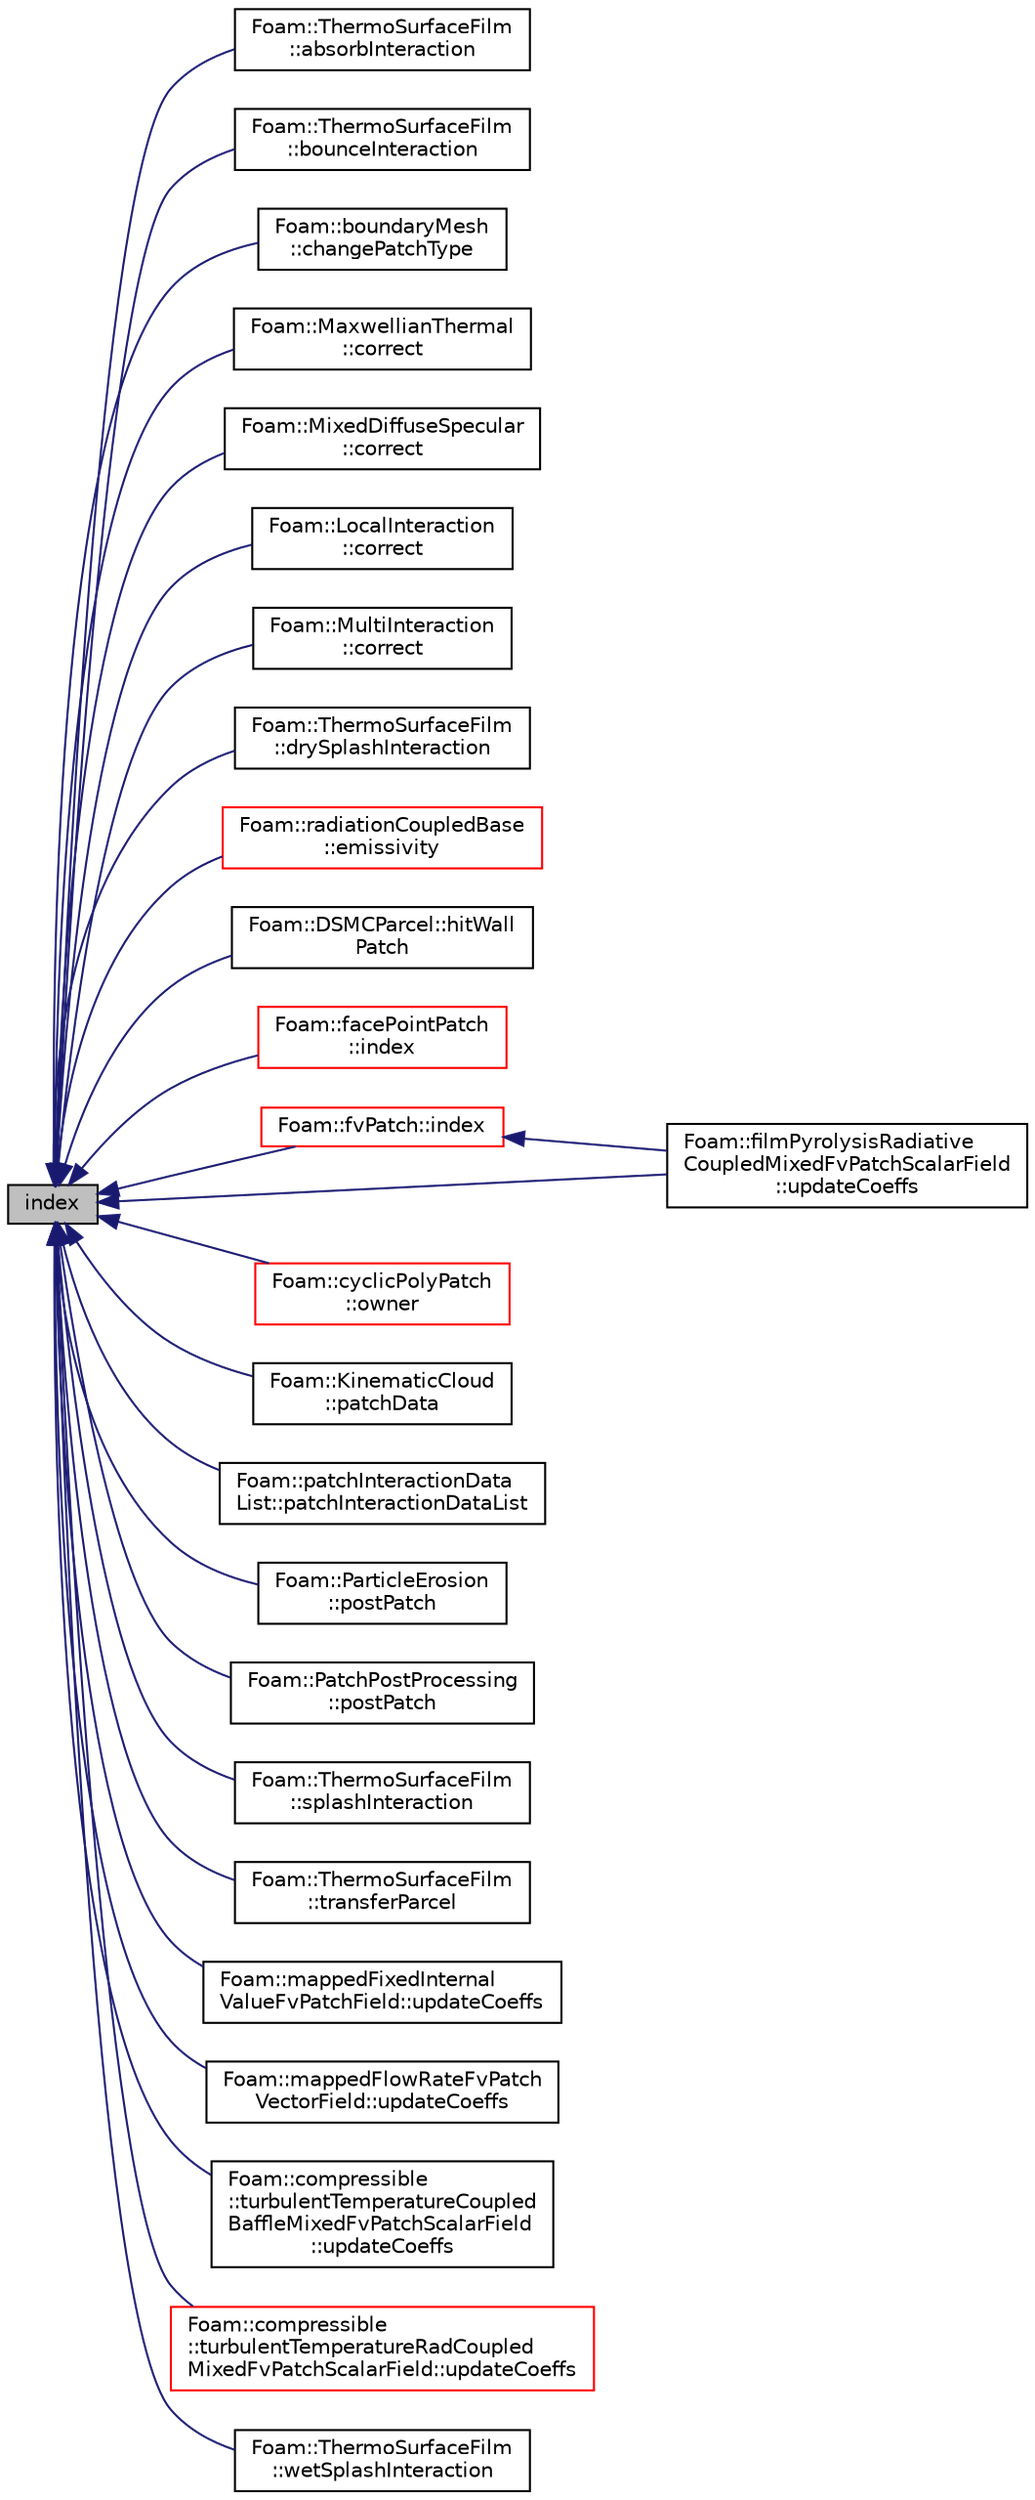 digraph "index"
{
  bgcolor="transparent";
  edge [fontname="Helvetica",fontsize="10",labelfontname="Helvetica",labelfontsize="10"];
  node [fontname="Helvetica",fontsize="10",shape=record];
  rankdir="LR";
  Node1 [label="index",height=0.2,width=0.4,color="black", fillcolor="grey75", style="filled", fontcolor="black"];
  Node1 -> Node2 [dir="back",color="midnightblue",fontsize="10",style="solid",fontname="Helvetica"];
  Node2 [label="Foam::ThermoSurfaceFilm\l::absorbInteraction",height=0.2,width=0.4,color="black",URL="$a02599.html#a5dd5643f32acb6c37d04d4a46455bd60",tooltip="Absorb parcel into film. "];
  Node1 -> Node3 [dir="back",color="midnightblue",fontsize="10",style="solid",fontname="Helvetica"];
  Node3 [label="Foam::ThermoSurfaceFilm\l::bounceInteraction",height=0.2,width=0.4,color="black",URL="$a02599.html#aec43035201681468b7add82dbdfa744b",tooltip="Bounce parcel (flip parcel normal velocity) "];
  Node1 -> Node4 [dir="back",color="midnightblue",fontsize="10",style="solid",fontname="Helvetica"];
  Node4 [label="Foam::boundaryMesh\l::changePatchType",height=0.2,width=0.4,color="black",URL="$a00151.html#ae598cc11969a83a0ecf2be3e967948dd",tooltip="Change patch. "];
  Node1 -> Node5 [dir="back",color="midnightblue",fontsize="10",style="solid",fontname="Helvetica"];
  Node5 [label="Foam::MaxwellianThermal\l::correct",height=0.2,width=0.4,color="black",URL="$a01451.html#a881dca43d304d4d744b6e48dac4439b1",tooltip="Apply wall correction. "];
  Node1 -> Node6 [dir="back",color="midnightblue",fontsize="10",style="solid",fontname="Helvetica"];
  Node6 [label="Foam::MixedDiffuseSpecular\l::correct",height=0.2,width=0.4,color="black",URL="$a01510.html#a881dca43d304d4d744b6e48dac4439b1",tooltip="Apply wall correction. "];
  Node1 -> Node7 [dir="back",color="midnightblue",fontsize="10",style="solid",fontname="Helvetica"];
  Node7 [label="Foam::LocalInteraction\l::correct",height=0.2,width=0.4,color="black",URL="$a01375.html#aa1b559cf24cdec3d37b45e290079352d",tooltip="Apply velocity correction. "];
  Node1 -> Node8 [dir="back",color="midnightblue",fontsize="10",style="solid",fontname="Helvetica"];
  Node8 [label="Foam::MultiInteraction\l::correct",height=0.2,width=0.4,color="black",URL="$a01544.html#aa1b559cf24cdec3d37b45e290079352d",tooltip="Apply velocity correction. "];
  Node1 -> Node9 [dir="back",color="midnightblue",fontsize="10",style="solid",fontname="Helvetica"];
  Node9 [label="Foam::ThermoSurfaceFilm\l::drySplashInteraction",height=0.2,width=0.4,color="black",URL="$a02599.html#ad2f91fc11f5d03f2d85655bc69bdb8b8",tooltip="Parcel interaction with dry surface. "];
  Node1 -> Node10 [dir="back",color="midnightblue",fontsize="10",style="solid",fontname="Helvetica"];
  Node10 [label="Foam::radiationCoupledBase\l::emissivity",height=0.2,width=0.4,color="red",URL="$a02058.html#a961b12b81e3a70d9195761a70e57907d",tooltip="Calculate corresponding emissivity field. "];
  Node1 -> Node11 [dir="back",color="midnightblue",fontsize="10",style="solid",fontname="Helvetica"];
  Node11 [label="Foam::DSMCParcel::hitWall\lPatch",height=0.2,width=0.4,color="black",URL="$a00586.html#a2f016956a18640904586b7df825867c8",tooltip="Overridable function to handle the particle hitting a wallPatch. "];
  Node1 -> Node12 [dir="back",color="midnightblue",fontsize="10",style="solid",fontname="Helvetica"];
  Node12 [label="Foam::facePointPatch\l::index",height=0.2,width=0.4,color="red",URL="$a00730.html#a460a6a24246524e2b863c6b97756a0cb",tooltip="Return the index of this patch in the pointBoundaryMesh. "];
  Node1 -> Node13 [dir="back",color="midnightblue",fontsize="10",style="solid",fontname="Helvetica"];
  Node13 [label="Foam::fvPatch::index",height=0.2,width=0.4,color="red",URL="$a00885.html#a7d1e8acadb27bd2b4e61457d47b71b6f",tooltip="Return the index of this patch in the fvBoundaryMesh. "];
  Node13 -> Node14 [dir="back",color="midnightblue",fontsize="10",style="solid",fontname="Helvetica"];
  Node14 [label="Foam::filmPyrolysisRadiative\lCoupledMixedFvPatchScalarField\l::updateCoeffs",height=0.2,width=0.4,color="black",URL="$a00784.html#a7e24eafac629d3733181cd942d4c902f",tooltip="Update the coefficients associated with the patch field. "];
  Node1 -> Node15 [dir="back",color="midnightblue",fontsize="10",style="solid",fontname="Helvetica"];
  Node15 [label="Foam::cyclicPolyPatch\l::owner",height=0.2,width=0.4,color="red",URL="$a00484.html#ae2fb0867c083f040d00c1b69a4f59b0f",tooltip="Does this side own the patch ? "];
  Node1 -> Node16 [dir="back",color="midnightblue",fontsize="10",style="solid",fontname="Helvetica"];
  Node16 [label="Foam::KinematicCloud\l::patchData",height=0.2,width=0.4,color="black",URL="$a01231.html#a0c664da22844eec71d883eb499f5f1b9",tooltip="Calculate the patch normal and velocity to interact with,. "];
  Node1 -> Node17 [dir="back",color="midnightblue",fontsize="10",style="solid",fontname="Helvetica"];
  Node17 [label="Foam::patchInteractionData\lList::patchInteractionDataList",height=0.2,width=0.4,color="black",URL="$a01806.html#a6ceb0b9c160f0dffd9ce6257b8521a8f",tooltip="Construct from Istream. "];
  Node1 -> Node18 [dir="back",color="midnightblue",fontsize="10",style="solid",fontname="Helvetica"];
  Node18 [label="Foam::ParticleErosion\l::postPatch",height=0.2,width=0.4,color="black",URL="$a01776.html#a77147582d9be96def68967af52d9784b",tooltip="Post-patch hook. "];
  Node1 -> Node19 [dir="back",color="midnightblue",fontsize="10",style="solid",fontname="Helvetica"];
  Node19 [label="Foam::PatchPostProcessing\l::postPatch",height=0.2,width=0.4,color="black",URL="$a01810.html#a77147582d9be96def68967af52d9784b",tooltip="Post-patch hook. "];
  Node1 -> Node20 [dir="back",color="midnightblue",fontsize="10",style="solid",fontname="Helvetica"];
  Node20 [label="Foam::ThermoSurfaceFilm\l::splashInteraction",height=0.2,width=0.4,color="black",URL="$a02599.html#a65079c6267ec7d21f7965e02a262d2d6",tooltip="Bai parcel splash interaction model. "];
  Node1 -> Node21 [dir="back",color="midnightblue",fontsize="10",style="solid",fontname="Helvetica"];
  Node21 [label="Foam::ThermoSurfaceFilm\l::transferParcel",height=0.2,width=0.4,color="black",URL="$a02599.html#af3f1c3e45a0819d21913ec81e6de7525",tooltip="Transfer parcel from cloud to surface film. "];
  Node1 -> Node22 [dir="back",color="midnightblue",fontsize="10",style="solid",fontname="Helvetica"];
  Node22 [label="Foam::mappedFixedInternal\lValueFvPatchField::updateCoeffs",height=0.2,width=0.4,color="black",URL="$a01415.html#a7e24eafac629d3733181cd942d4c902f",tooltip="Update the coefficients associated with the patch field. "];
  Node1 -> Node23 [dir="back",color="midnightblue",fontsize="10",style="solid",fontname="Helvetica"];
  Node23 [label="Foam::mappedFlowRateFvPatch\lVectorField::updateCoeffs",height=0.2,width=0.4,color="black",URL="$a01418.html#a7e24eafac629d3733181cd942d4c902f",tooltip="Update the coefficients associated with the patch field. "];
  Node1 -> Node14 [dir="back",color="midnightblue",fontsize="10",style="solid",fontname="Helvetica"];
  Node1 -> Node24 [dir="back",color="midnightblue",fontsize="10",style="solid",fontname="Helvetica"];
  Node24 [label="Foam::compressible\l::turbulentTemperatureCoupled\lBaffleMixedFvPatchScalarField\l::updateCoeffs",height=0.2,width=0.4,color="black",URL="$a02705.html#a7e24eafac629d3733181cd942d4c902f",tooltip="Update the coefficients associated with the patch field. "];
  Node1 -> Node25 [dir="back",color="midnightblue",fontsize="10",style="solid",fontname="Helvetica"];
  Node25 [label="Foam::compressible\l::turbulentTemperatureRadCoupled\lMixedFvPatchScalarField::updateCoeffs",height=0.2,width=0.4,color="red",URL="$a02706.html#a7e24eafac629d3733181cd942d4c902f",tooltip="Update the coefficients associated with the patch field. "];
  Node1 -> Node26 [dir="back",color="midnightblue",fontsize="10",style="solid",fontname="Helvetica"];
  Node26 [label="Foam::ThermoSurfaceFilm\l::wetSplashInteraction",height=0.2,width=0.4,color="black",URL="$a02599.html#a54737f64c69d02714946a7aa0f5a0f38",tooltip="Parcel interaction with wetted surface. "];
}
